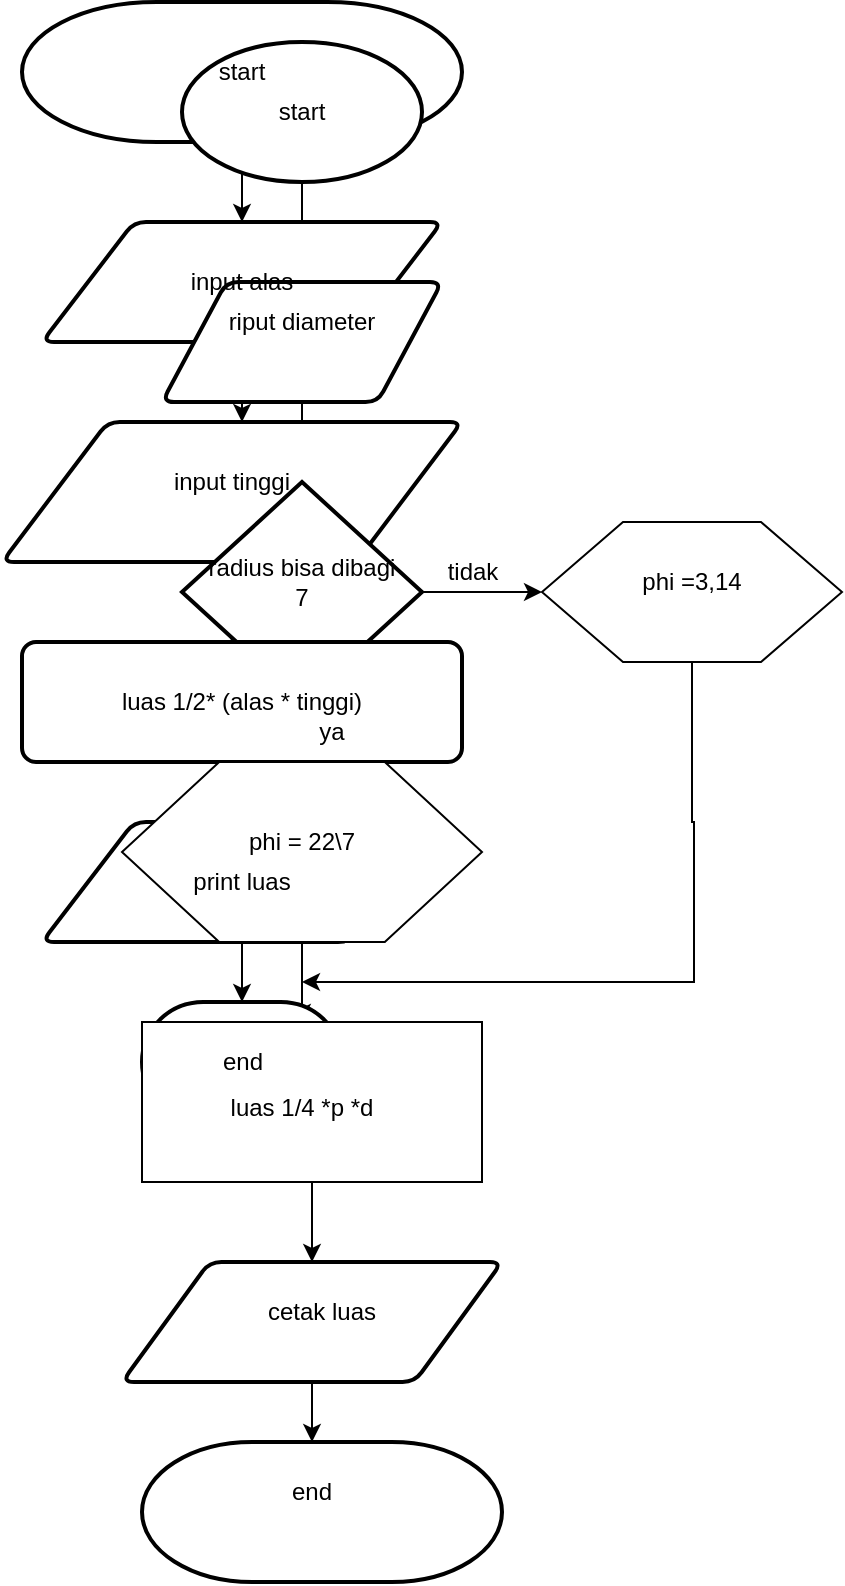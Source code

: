 <mxfile version="22.0.4" type="github">
  <diagram id="C5RBs43oDa-KdzZeNtuy" name="Page-1">
    <mxGraphModel dx="1114" dy="602" grid="1" gridSize="10" guides="1" tooltips="1" connect="1" arrows="1" fold="1" page="1" pageScale="1" pageWidth="827" pageHeight="1169" math="0" shadow="0">
      <root>
        <mxCell id="WIyWlLk6GJQsqaUBKTNV-0" />
        <mxCell id="WIyWlLk6GJQsqaUBKTNV-1" parent="WIyWlLk6GJQsqaUBKTNV-0" />
        <mxCell id="uBf5IOUCLBsFq3GhfziE-1" style="edgeStyle=orthogonalEdgeStyle;rounded=0;orthogonalLoop=1;jettySize=auto;html=1;" edge="1" parent="WIyWlLk6GJQsqaUBKTNV-1" source="uBf5IOUCLBsFq3GhfziE-0" target="uBf5IOUCLBsFq3GhfziE-2">
          <mxGeometry relative="1" as="geometry">
            <mxPoint x="400" y="190" as="targetPoint" />
          </mxGeometry>
        </mxCell>
        <mxCell id="8gJUh6-4_hCnmwy6w8B8-2" style="edgeStyle=orthogonalEdgeStyle;rounded=0;orthogonalLoop=1;jettySize=auto;html=1;" edge="1" parent="WIyWlLk6GJQsqaUBKTNV-1" source="8gJUh6-4_hCnmwy6w8B8-1">
          <mxGeometry relative="1" as="geometry">
            <mxPoint x="430" y="200" as="targetPoint" />
          </mxGeometry>
        </mxCell>
        <mxCell id="uBf5IOUCLBsFq3GhfziE-0" value="" style="strokeWidth=2;html=1;shape=mxgraph.flowchart.terminator;whiteSpace=wrap;" vertex="1" parent="WIyWlLk6GJQsqaUBKTNV-1">
          <mxGeometry x="290" y="60" width="220" height="70" as="geometry" />
        </mxCell>
        <mxCell id="8gJUh6-4_hCnmwy6w8B8-1" value="" style="strokeWidth=2;html=1;shape=mxgraph.flowchart.start_1;whiteSpace=wrap;" vertex="1" parent="WIyWlLk6GJQsqaUBKTNV-1">
          <mxGeometry x="370" y="80" width="120" height="70" as="geometry" />
        </mxCell>
        <mxCell id="uBf5IOUCLBsFq3GhfziE-3" style="edgeStyle=orthogonalEdgeStyle;rounded=0;orthogonalLoop=1;jettySize=auto;html=1;" edge="1" parent="WIyWlLk6GJQsqaUBKTNV-1" source="uBf5IOUCLBsFq3GhfziE-2">
          <mxGeometry relative="1" as="geometry">
            <mxPoint x="400" y="270" as="targetPoint" />
          </mxGeometry>
        </mxCell>
        <mxCell id="8gJUh6-4_hCnmwy6w8B8-5" style="edgeStyle=orthogonalEdgeStyle;rounded=0;orthogonalLoop=1;jettySize=auto;html=1;exitX=0.5;exitY=1;exitDx=0;exitDy=0;" edge="1" parent="WIyWlLk6GJQsqaUBKTNV-1" source="8gJUh6-4_hCnmwy6w8B8-3">
          <mxGeometry relative="1" as="geometry">
            <mxPoint x="430" y="300" as="targetPoint" />
          </mxGeometry>
        </mxCell>
        <mxCell id="uBf5IOUCLBsFq3GhfziE-2" value="" style="shape=parallelogram;html=1;strokeWidth=2;perimeter=parallelogramPerimeter;whiteSpace=wrap;rounded=1;arcSize=12;size=0.23;" vertex="1" parent="WIyWlLk6GJQsqaUBKTNV-1">
          <mxGeometry x="300" y="170" width="200" height="60" as="geometry" />
        </mxCell>
        <mxCell id="8gJUh6-4_hCnmwy6w8B8-3" value="" style="shape=parallelogram;html=1;strokeWidth=2;perimeter=parallelogramPerimeter;whiteSpace=wrap;rounded=1;arcSize=12;size=0.23;" vertex="1" parent="WIyWlLk6GJQsqaUBKTNV-1">
          <mxGeometry x="360" y="200" width="140" height="60" as="geometry" />
        </mxCell>
        <mxCell id="uBf5IOUCLBsFq3GhfziE-5" style="edgeStyle=orthogonalEdgeStyle;rounded=0;orthogonalLoop=1;jettySize=auto;html=1;" edge="1" parent="WIyWlLk6GJQsqaUBKTNV-1" source="uBf5IOUCLBsFq3GhfziE-4">
          <mxGeometry relative="1" as="geometry">
            <mxPoint x="395" y="380" as="targetPoint" />
          </mxGeometry>
        </mxCell>
        <mxCell id="8gJUh6-4_hCnmwy6w8B8-6" style="edgeStyle=orthogonalEdgeStyle;rounded=0;orthogonalLoop=1;jettySize=auto;html=1;" edge="1" parent="WIyWlLk6GJQsqaUBKTNV-1" source="8gJUh6-4_hCnmwy6w8B8-4">
          <mxGeometry relative="1" as="geometry">
            <mxPoint x="550" y="355" as="targetPoint" />
          </mxGeometry>
        </mxCell>
        <mxCell id="uBf5IOUCLBsFq3GhfziE-4" value="" style="shape=parallelogram;html=1;strokeWidth=2;perimeter=parallelogramPerimeter;whiteSpace=wrap;rounded=1;arcSize=12;size=0.23;" vertex="1" parent="WIyWlLk6GJQsqaUBKTNV-1">
          <mxGeometry x="280" y="270" width="230" height="70" as="geometry" />
        </mxCell>
        <mxCell id="8gJUh6-4_hCnmwy6w8B8-8" style="edgeStyle=orthogonalEdgeStyle;rounded=0;orthogonalLoop=1;jettySize=auto;html=1;" edge="1" parent="WIyWlLk6GJQsqaUBKTNV-1" source="8gJUh6-4_hCnmwy6w8B8-4" target="8gJUh6-4_hCnmwy6w8B8-9">
          <mxGeometry relative="1" as="geometry">
            <mxPoint x="430" y="450" as="targetPoint" />
          </mxGeometry>
        </mxCell>
        <mxCell id="uBf5IOUCLBsFq3GhfziE-7" style="edgeStyle=orthogonalEdgeStyle;rounded=0;orthogonalLoop=1;jettySize=auto;html=1;" edge="1" parent="WIyWlLk6GJQsqaUBKTNV-1" source="uBf5IOUCLBsFq3GhfziE-6" target="uBf5IOUCLBsFq3GhfziE-8">
          <mxGeometry relative="1" as="geometry">
            <mxPoint x="400" y="470" as="targetPoint" />
          </mxGeometry>
        </mxCell>
        <mxCell id="8gJUh6-4_hCnmwy6w8B8-4" value="" style="strokeWidth=2;html=1;shape=mxgraph.flowchart.decision;whiteSpace=wrap;" vertex="1" parent="WIyWlLk6GJQsqaUBKTNV-1">
          <mxGeometry x="370" y="300" width="120" height="110" as="geometry" />
        </mxCell>
        <mxCell id="uBf5IOUCLBsFq3GhfziE-6" value="" style="rounded=1;whiteSpace=wrap;html=1;absoluteArcSize=1;arcSize=14;strokeWidth=2;" vertex="1" parent="WIyWlLk6GJQsqaUBKTNV-1">
          <mxGeometry x="290" y="380" width="220" height="60" as="geometry" />
        </mxCell>
        <mxCell id="8gJUh6-4_hCnmwy6w8B8-26" style="edgeStyle=orthogonalEdgeStyle;rounded=0;orthogonalLoop=1;jettySize=auto;html=1;" edge="1" parent="WIyWlLk6GJQsqaUBKTNV-1" source="8gJUh6-4_hCnmwy6w8B8-7">
          <mxGeometry relative="1" as="geometry">
            <mxPoint x="430" y="550" as="targetPoint" />
            <Array as="points">
              <mxPoint x="625" y="470" />
              <mxPoint x="626" y="470" />
            </Array>
          </mxGeometry>
        </mxCell>
        <mxCell id="uBf5IOUCLBsFq3GhfziE-9" style="edgeStyle=orthogonalEdgeStyle;rounded=0;orthogonalLoop=1;jettySize=auto;html=1;" edge="1" parent="WIyWlLk6GJQsqaUBKTNV-1" source="uBf5IOUCLBsFq3GhfziE-8" target="uBf5IOUCLBsFq3GhfziE-10">
          <mxGeometry relative="1" as="geometry">
            <mxPoint x="400" y="560" as="targetPoint" />
          </mxGeometry>
        </mxCell>
        <mxCell id="8gJUh6-4_hCnmwy6w8B8-7" value="" style="verticalLabelPosition=bottom;verticalAlign=top;html=1;shape=hexagon;perimeter=hexagonPerimeter2;arcSize=6;size=0.27;" vertex="1" parent="WIyWlLk6GJQsqaUBKTNV-1">
          <mxGeometry x="550" y="320" width="150" height="70" as="geometry" />
        </mxCell>
        <mxCell id="uBf5IOUCLBsFq3GhfziE-8" value="" style="shape=parallelogram;html=1;strokeWidth=2;perimeter=parallelogramPerimeter;whiteSpace=wrap;rounded=1;arcSize=12;size=0.23;" vertex="1" parent="WIyWlLk6GJQsqaUBKTNV-1">
          <mxGeometry x="300" y="470" width="200" height="60" as="geometry" />
        </mxCell>
        <mxCell id="8gJUh6-4_hCnmwy6w8B8-10" style="edgeStyle=orthogonalEdgeStyle;rounded=0;orthogonalLoop=1;jettySize=auto;html=1;" edge="1" parent="WIyWlLk6GJQsqaUBKTNV-1" source="8gJUh6-4_hCnmwy6w8B8-9">
          <mxGeometry relative="1" as="geometry">
            <mxPoint x="430" y="570" as="targetPoint" />
          </mxGeometry>
        </mxCell>
        <mxCell id="uBf5IOUCLBsFq3GhfziE-10" value="" style="strokeWidth=2;html=1;shape=mxgraph.flowchart.terminator;whiteSpace=wrap;" vertex="1" parent="WIyWlLk6GJQsqaUBKTNV-1">
          <mxGeometry x="350" y="560" width="100" height="60" as="geometry" />
        </mxCell>
        <mxCell id="8gJUh6-4_hCnmwy6w8B8-9" value="" style="verticalLabelPosition=bottom;verticalAlign=top;html=1;shape=hexagon;perimeter=hexagonPerimeter2;arcSize=6;size=0.27;" vertex="1" parent="WIyWlLk6GJQsqaUBKTNV-1">
          <mxGeometry x="340" y="440" width="180" height="90" as="geometry" />
        </mxCell>
        <mxCell id="uBf5IOUCLBsFq3GhfziE-11" value="start" style="text;html=1;strokeColor=none;fillColor=none;align=center;verticalAlign=middle;whiteSpace=wrap;rounded=0;" vertex="1" parent="WIyWlLk6GJQsqaUBKTNV-1">
          <mxGeometry x="370" y="80" width="60" height="30" as="geometry" />
        </mxCell>
        <mxCell id="8gJUh6-4_hCnmwy6w8B8-14" style="edgeStyle=orthogonalEdgeStyle;rounded=0;orthogonalLoop=1;jettySize=auto;html=1;" edge="1" parent="WIyWlLk6GJQsqaUBKTNV-1" source="8gJUh6-4_hCnmwy6w8B8-11">
          <mxGeometry relative="1" as="geometry">
            <mxPoint x="435" y="690" as="targetPoint" />
          </mxGeometry>
        </mxCell>
        <mxCell id="uBf5IOUCLBsFq3GhfziE-12" value="input alas " style="text;html=1;strokeColor=none;fillColor=none;align=center;verticalAlign=middle;whiteSpace=wrap;rounded=0;" vertex="1" parent="WIyWlLk6GJQsqaUBKTNV-1">
          <mxGeometry x="360" y="180" width="80" height="40" as="geometry" />
        </mxCell>
        <mxCell id="8gJUh6-4_hCnmwy6w8B8-11" value="" style="rounded=0;whiteSpace=wrap;html=1;" vertex="1" parent="WIyWlLk6GJQsqaUBKTNV-1">
          <mxGeometry x="350" y="570" width="170" height="80" as="geometry" />
        </mxCell>
        <mxCell id="uBf5IOUCLBsFq3GhfziE-13" value="input tinggi" style="text;html=1;strokeColor=none;fillColor=none;align=center;verticalAlign=middle;whiteSpace=wrap;rounded=0;" vertex="1" parent="WIyWlLk6GJQsqaUBKTNV-1">
          <mxGeometry x="350" y="280" width="90" height="40" as="geometry" />
        </mxCell>
        <mxCell id="8gJUh6-4_hCnmwy6w8B8-16" style="edgeStyle=orthogonalEdgeStyle;rounded=0;orthogonalLoop=1;jettySize=auto;html=1;exitX=0.5;exitY=1;exitDx=0;exitDy=0;" edge="1" parent="WIyWlLk6GJQsqaUBKTNV-1" source="8gJUh6-4_hCnmwy6w8B8-12">
          <mxGeometry relative="1" as="geometry">
            <mxPoint x="435" y="780" as="targetPoint" />
          </mxGeometry>
        </mxCell>
        <mxCell id="uBf5IOUCLBsFq3GhfziE-14" value="luas 1/2* (alas * tinggi)" style="text;html=1;strokeColor=none;fillColor=none;align=center;verticalAlign=middle;whiteSpace=wrap;rounded=0;" vertex="1" parent="WIyWlLk6GJQsqaUBKTNV-1">
          <mxGeometry x="335" y="370" width="130" height="80" as="geometry" />
        </mxCell>
        <mxCell id="8gJUh6-4_hCnmwy6w8B8-12" value="" style="shape=parallelogram;html=1;strokeWidth=2;perimeter=parallelogramPerimeter;whiteSpace=wrap;rounded=1;arcSize=12;size=0.23;" vertex="1" parent="WIyWlLk6GJQsqaUBKTNV-1">
          <mxGeometry x="340" y="690" width="190" height="60" as="geometry" />
        </mxCell>
        <mxCell id="uBf5IOUCLBsFq3GhfziE-16" value="print luas " style="text;html=1;strokeColor=none;fillColor=none;align=center;verticalAlign=middle;whiteSpace=wrap;rounded=0;" vertex="1" parent="WIyWlLk6GJQsqaUBKTNV-1">
          <mxGeometry x="370" y="485" width="60" height="30" as="geometry" />
        </mxCell>
        <mxCell id="8gJUh6-4_hCnmwy6w8B8-15" value="" style="strokeWidth=2;html=1;shape=mxgraph.flowchart.terminator;whiteSpace=wrap;" vertex="1" parent="WIyWlLk6GJQsqaUBKTNV-1">
          <mxGeometry x="350" y="780" width="180" height="70" as="geometry" />
        </mxCell>
        <mxCell id="uBf5IOUCLBsFq3GhfziE-17" value="end" style="text;html=1;align=center;verticalAlign=middle;resizable=0;points=[];autosize=1;strokeColor=none;fillColor=none;" vertex="1" parent="WIyWlLk6GJQsqaUBKTNV-1">
          <mxGeometry x="380" y="575" width="40" height="30" as="geometry" />
        </mxCell>
        <mxCell id="8gJUh6-4_hCnmwy6w8B8-17" value="start" style="text;html=1;strokeColor=none;fillColor=none;align=center;verticalAlign=middle;whiteSpace=wrap;rounded=0;" vertex="1" parent="WIyWlLk6GJQsqaUBKTNV-1">
          <mxGeometry x="400" y="100" width="60" height="30" as="geometry" />
        </mxCell>
        <mxCell id="8gJUh6-4_hCnmwy6w8B8-18" value="riput diameter" style="text;html=1;strokeColor=none;fillColor=none;align=center;verticalAlign=middle;whiteSpace=wrap;rounded=0;" vertex="1" parent="WIyWlLk6GJQsqaUBKTNV-1">
          <mxGeometry x="385" y="200" width="90" height="40" as="geometry" />
        </mxCell>
        <mxCell id="8gJUh6-4_hCnmwy6w8B8-19" value="radius bisa dibagi 7" style="text;html=1;strokeColor=none;fillColor=none;align=center;verticalAlign=middle;whiteSpace=wrap;rounded=0;" vertex="1" parent="WIyWlLk6GJQsqaUBKTNV-1">
          <mxGeometry x="380" y="330" width="100" height="40" as="geometry" />
        </mxCell>
        <mxCell id="8gJUh6-4_hCnmwy6w8B8-21" value="phi =3,14" style="text;html=1;strokeColor=none;fillColor=none;align=center;verticalAlign=middle;whiteSpace=wrap;rounded=0;" vertex="1" parent="WIyWlLk6GJQsqaUBKTNV-1">
          <mxGeometry x="595" y="335" width="60" height="30" as="geometry" />
        </mxCell>
        <mxCell id="8gJUh6-4_hCnmwy6w8B8-22" value="phi = 22\7" style="text;html=1;strokeColor=none;fillColor=none;align=center;verticalAlign=middle;whiteSpace=wrap;rounded=0;" vertex="1" parent="WIyWlLk6GJQsqaUBKTNV-1">
          <mxGeometry x="380" y="450" width="100" height="60" as="geometry" />
        </mxCell>
        <mxCell id="8gJUh6-4_hCnmwy6w8B8-23" value="luas 1/4 *p *d" style="text;html=1;strokeColor=none;fillColor=none;align=center;verticalAlign=middle;whiteSpace=wrap;rounded=0;" vertex="1" parent="WIyWlLk6GJQsqaUBKTNV-1">
          <mxGeometry x="390" y="595" width="80" height="35" as="geometry" />
        </mxCell>
        <mxCell id="8gJUh6-4_hCnmwy6w8B8-24" value="cetak luas " style="text;html=1;strokeColor=none;fillColor=none;align=center;verticalAlign=middle;whiteSpace=wrap;rounded=0;" vertex="1" parent="WIyWlLk6GJQsqaUBKTNV-1">
          <mxGeometry x="410" y="700" width="60" height="30" as="geometry" />
        </mxCell>
        <mxCell id="8gJUh6-4_hCnmwy6w8B8-25" value="end" style="text;html=1;strokeColor=none;fillColor=none;align=center;verticalAlign=middle;whiteSpace=wrap;rounded=0;" vertex="1" parent="WIyWlLk6GJQsqaUBKTNV-1">
          <mxGeometry x="405" y="790" width="60" height="30" as="geometry" />
        </mxCell>
        <mxCell id="8gJUh6-4_hCnmwy6w8B8-27" value="ya" style="text;html=1;strokeColor=none;fillColor=none;align=center;verticalAlign=middle;whiteSpace=wrap;rounded=0;" vertex="1" parent="WIyWlLk6GJQsqaUBKTNV-1">
          <mxGeometry x="415" y="410" width="60" height="30" as="geometry" />
        </mxCell>
        <mxCell id="8gJUh6-4_hCnmwy6w8B8-28" value="tidak" style="text;html=1;align=center;verticalAlign=middle;resizable=0;points=[];autosize=1;strokeColor=none;fillColor=none;" vertex="1" parent="WIyWlLk6GJQsqaUBKTNV-1">
          <mxGeometry x="490" y="330" width="50" height="30" as="geometry" />
        </mxCell>
      </root>
    </mxGraphModel>
  </diagram>
</mxfile>
